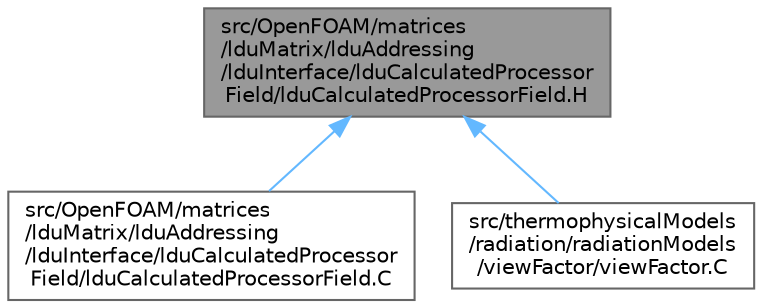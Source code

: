 digraph "src/OpenFOAM/matrices/lduMatrix/lduAddressing/lduInterface/lduCalculatedProcessorField/lduCalculatedProcessorField.H"
{
 // LATEX_PDF_SIZE
  bgcolor="transparent";
  edge [fontname=Helvetica,fontsize=10,labelfontname=Helvetica,labelfontsize=10];
  node [fontname=Helvetica,fontsize=10,shape=box,height=0.2,width=0.4];
  Node1 [id="Node000001",label="src/OpenFOAM/matrices\l/lduMatrix/lduAddressing\l/lduInterface/lduCalculatedProcessor\lField/lduCalculatedProcessorField.H",height=0.2,width=0.4,color="gray40", fillcolor="grey60", style="filled", fontcolor="black",tooltip=" "];
  Node1 -> Node2 [id="edge1_Node000001_Node000002",dir="back",color="steelblue1",style="solid",tooltip=" "];
  Node2 [id="Node000002",label="src/OpenFOAM/matrices\l/lduMatrix/lduAddressing\l/lduInterface/lduCalculatedProcessor\lField/lduCalculatedProcessorField.C",height=0.2,width=0.4,color="grey40", fillcolor="white", style="filled",URL="$lduCalculatedProcessorField_8C.html",tooltip=" "];
  Node1 -> Node3 [id="edge2_Node000001_Node000003",dir="back",color="steelblue1",style="solid",tooltip=" "];
  Node3 [id="Node000003",label="src/thermophysicalModels\l/radiation/radiationModels\l/viewFactor/viewFactor.C",height=0.2,width=0.4,color="grey40", fillcolor="white", style="filled",URL="$viewFactor_8C.html",tooltip=" "];
}

